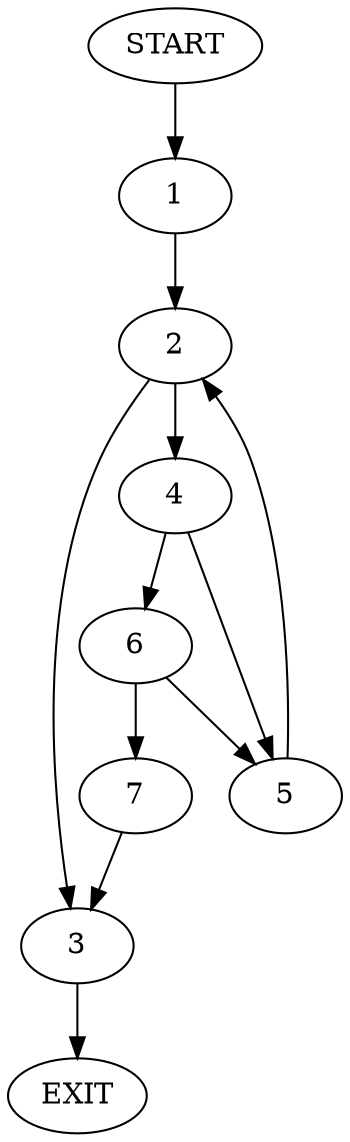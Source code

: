 digraph {
0 [label="START"];
1;
2;
3;
4;
5;
6;
7;
8 [label="EXIT"];
0 -> 1;
1 -> 2;
2 -> 3;
2 -> 4;
3 -> 8;
4 -> 5;
4 -> 6;
5 -> 2;
6 -> 5;
6 -> 7;
7 -> 3;
}